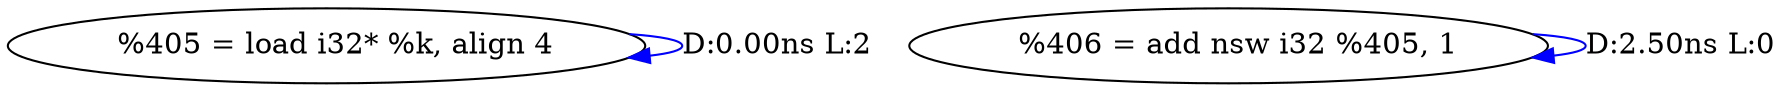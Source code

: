 digraph {
Node0x2d31100[label="  %405 = load i32* %k, align 4"];
Node0x2d31100 -> Node0x2d31100[label="D:0.00ns L:2",color=blue];
Node0x2d311e0[label="  %406 = add nsw i32 %405, 1"];
Node0x2d311e0 -> Node0x2d311e0[label="D:2.50ns L:0",color=blue];
}
